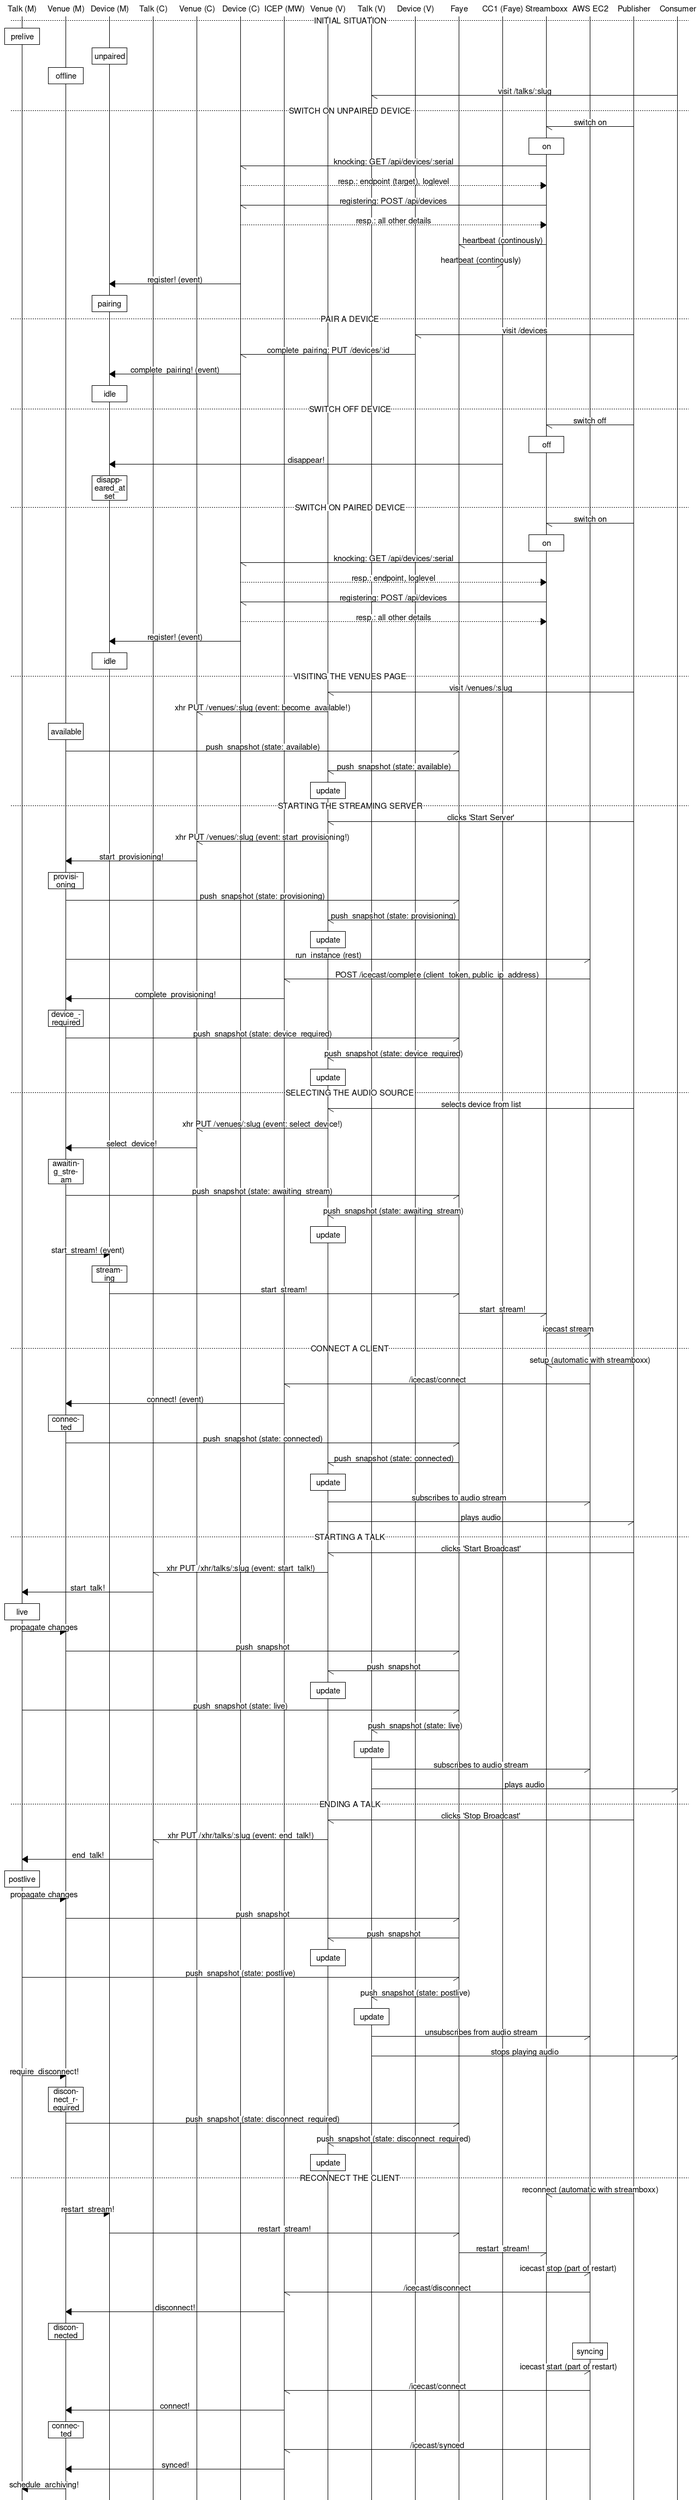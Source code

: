 msc {
    tm   [label="Talk (M)"],
    vm   [label="Venue (M)"],
    dm   [label="Device (M)"],

    tc   [label="Talk (C)"],
    vc   [label="Venue (C)"],
    dc   [label="Device (C)"],

    icep [label="ICEP (MW)"],

    vv   [label="Venue (V)"],
    tv   [label="Talk (V)"],
    dv   [label="Device (V)"],

    #cc2   [label="CC2 (RMQ)"],
    #rmq  [label="RabbitMQ"],
    #bb   [label="BumpyBridge"],
    faye [label="Faye"],
    cc1   [label="CC1 (Faye)"],

    sb   [label="Streamboxx"],
    ec2  [label="AWS EC2"],

    publ [label="Publisher"],
    cons [label="Consumer"];

    ---         [label="INITIAL SITUATION"];
    tm box tm   [label="prelive"];
    dm box dm   [label="unpaired"];
    vm box vm   [label="offline"];
    cons->tv    [label="visit /talks/:slug"];

    ---         [label="SWITCH ON UNPAIRED DEVICE"];
    publ->sb    [label="switch on"];
    sb box sb   [label="on"];
    sb->dc      [label="knocking: GET /api/devices/:serial"];
    dc>>sb      [label="resp.: endpoint (target), loglevel"];
    sb->dc      [label="registering: POST /api/devices"];
    dc>>sb      [label="resp.: all other details"];
    sb->faye    [label="heartbeat (continously)"];
    faye->cc1   [label="heartbeat (continously)"];
    dc=>dm      [label="register! (event)"];
    dm box dm   [label="pairing"];

    ---         [label="PAIR A DEVICE"];
    publ->dv    [label="visit /devices"];
    dv->dc      [label="complete_pairing: PUT /devices/:id"];
    dc=>dm      [label="complete_pairing! (event)"];
    dm box dm   [label="idle"];

    ---         [label="SWITCH OFF DEVICE"];
    publ->sb    [label="switch off"];
    sb box sb   [label="off"];
    cc1=>dm     [label="disappear!"];
    dm box dm   [label="disappeared_at set"];

    ---         [label="SWITCH ON PAIRED DEVICE"];
    publ->sb    [label="switch on"];
    sb box sb   [label="on"];
    sb->dc      [label="knocking: GET /api/devices/:serial"];
    dc>>sb      [label="resp.: endpoint, loglevel"];
    sb->dc      [label="registering: POST /api/devices"];
    dc>>sb      [label="resp.: all other details"];
    dc=>dm      [label="register! (event)"];
    dm box dm   [label="idle"];

    ---         [label="VISITING THE VENUES PAGE"];
    publ->vv    [label="visit /venues/:slug"];
    vv->vc      [label="xhr PUT /venues/:slug (event: become_available!)"];
    vm box vm   [label="available"];
    vm->faye    [label="push_snapshot (state: available)"];
    faye->vv    [label="push_snapshot (state: available)"];
    vv box vv   [label="update"];

    ---         [label="STARTING THE STREAMING SERVER"];
    publ->vv    [label="clicks 'Start Server'"];
    vv->vc      [label="xhr PUT /venues/:slug (event: start_provisioning!)"];
    vc=>vm      [label="start_provisioning!"];
    vm box vm   [label="provisioning"];
    vm->faye    [label="push_snapshot (state: provisioning)"];
    faye->vv    [label="push_snapshot (state: provisioning)"];
    vv box vv   [label="update"];
    vm->ec2     [label="run_instance (rest)"];
    ec2->icep   [label="POST /icecast/complete (client_token, public_ip_address)"];
    icep=>vm    [label="complete_provisioning!"];
    vm box vm   [label="device_required"];
    vm->faye    [label="push_snapshot (state: device_required)"];
    faye->vv    [label="push_snapshot (state: device_required)"];
    vv box vv   [label="update"];

    ---         [label="SELECTING THE AUDIO SOURCE"];
    publ->vv    [label="selects device from list"];
    vv->vc      [label="xhr PUT /venues/:slug (event: select_device!)"];
    vc=>vm      [label="select_device!"];
    vm box vm   [label="awaiting_stream"];
    vm->faye    [label="push_snapshot (state: awaiting_stream)"];
    faye->vv    [label="push_snapshot (state: awaiting_stream)"];
    vv box vv   [label="update"];
    vm=>dm      [label="start_stream! (event)"];
    dm box dm   [label="streaming"];
    dm->faye    [label="start_stream!"];
    faye->sb    [label="start_stream!"];
    sb->ec2     [label="icecast stream"];

    ---         [label="CONNECT A CLIENT"];
    publ->sb    [label="setup (automatic with streamboxx)"];
    ec2->icep   [label="/icecast/connect"];
    icep=>vm    [label="connect! (event)"];
    vm box vm   [label="connected"];
    vm->faye    [label="push_snapshot (state: connected)"];
    faye->vv    [label="push_snapshot (state: connected)"];
    vv box vv   [label="update"];
    vv->ec2     [label="subscribes to audio stream"];
    vv->publ    [label="plays audio"];

    ---         [label="STARTING A TALK"];
    publ->vv    [label="clicks 'Start Broadcast'"];
    vv->tc      [label="xhr PUT /xhr/talks/:slug (event: start_talk!)"];
    tc=>tm      [label="start_talk!"];
    tm box tm   [label="live"];
    tm=>vm      [label="propagate changes"];
    vm->faye    [label="push_snapshot"];
    faye->vv    [label="push_snapshot"];
    vv box vv   [label="update"];
    tm->faye    [label="push_snapshot (state: live)"];
    faye->tv    [label="push_snapshot (state: live)"];
    tv box tv   [label="update"];
    tv->ec2     [label="subscribes to audio stream"];
    tv->cons    [label="plays audio"];

    ---         [label="ENDING A TALK"];
    publ->vv    [label="clicks 'Stop Broadcast'"];
    vv->tc      [label="xhr PUT /xhr/talks/:slug (event: end_talk!)"];
    tc=>tm      [label="end_talk!"];
    tm box tm   [label="postlive"];
    tm=>vm      [label="propagate changes"];
    vm->faye    [label="push_snapshot"];
    faye->vv    [label="push_snapshot"];
    vv box vv   [label="update"];
    tm->faye    [label="push_snapshot (state: postlive)"];
    faye->tv    [label="push_snapshot (state: postlive)"];
    tv box tv   [label="update"];
    tv->ec2     [label="unsubscribes from audio stream"];
    tv->cons    [label="stops playing audio"];
    tm=>vm      [label="require_disconnect!"];
    vm box vm   [label="disconnect_required"];
    vm->faye    [label="push_snapshot (state: disconnect_required)"];
    faye->vv    [label="push_snapshot (state: disconnect_required)"];
    vv box vv   [label="update"];

    ---         [label="RECONNECT THE CLIENT"];
    publ->sb    [label="reconnect (automatic with streamboxx)"];
    vm=>dm      [label="restart_stream!"];
    dm->faye    [label="restart_stream!"];
    faye->sb    [label="restart_stream!"];
    sb->ec2     [label="icecast stop (part of restart)"];
    ec2->icep   [label="/icecast/disconnect"];
    icep=>vm    [label="disconnect!"];
    vm box vm   [label="disconnected"];
    ec2 box ec2 [label="syncing"];
    sb->ec2     [label="icecast start (part of restart)"];
    ec2->icep   [label="/icecast/connect"];
    icep=>vm    [label="connect!"];
    vm box vm   [label="connected"];
    ec2->icep   [label="/icecast/synced"];
    icep=>vm    [label="synced!"];
    vm=>tm      [label="schedule_archiving!"];

}